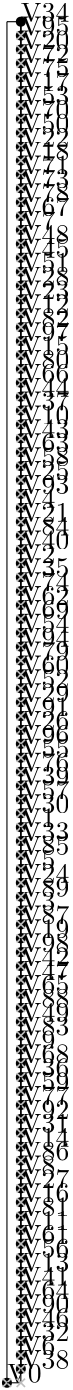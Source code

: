 <?xml version="1.0"?>
    <!DOCTYPE ipe SYSTEM "ipe.dtd">
    <ipe version="70005" creator="Ipe 7.1.4">
    <info created="D:20131106154934" modified="D:20131106160041"/>
    <preamble>\usepackage[english]{babel}</preamble>
    <ipestyle name="basic">
    <symbol name="arrow/arc(spx)">
    <path stroke="sym-stroke" fill="sym-stroke" pen="sym-pen">
    0 0 m
    -1 0.333 l
    -1 -0.333 l
    h
    </path>
    </symbol>
    <symbol name="arrow/farc(spx)">
    <path stroke="sym-stroke" fill="white" pen="sym-pen">
    0 0 m
    -1 0.333 l
    -1 -0.333 l
    h
    </path>
    </symbol>
    <symbol name="mark/circle(sx)" transformations="translations">
    <path fill="sym-stroke">
    0.6 0 0 0.6 0 0 e
    0.4 0 0 0.4 0 0 e
    </path>
    </symbol>
    <symbol name="mark/disk(sx)" transformations="translations">
    <path fill="sym-stroke">
    0.6 0 0 0.6 0 0 e
    </path>
    </symbol>
    <symbol name="mark/fdisk(sfx)" transformations="translations">
    <group>
    <path fill="sym-fill">
    0.5 0 0 0.5 0 0 e
    </path>
    <path fill="sym-stroke" fillrule="eofill">
    0.6 0 0 0.6 0 0 e
    0.4 0 0 0.4 0 0 e
    </path>
    </group>
    </symbol>
    <symbol name="mark/box(sx)" transformations="translations">
    <path fill="sym-stroke" fillrule="eofill">
    -0.6 -0.6 m
    0.6 -0.6 l
    0.6 0.6 l
    -0.6 0.6 l
    h
    -0.4 -0.4 m
    0.4 -0.4 l
    0.4 0.4 l
    -0.4 0.4 l
    h
    </path>
    </symbol>
    <symbol name="mark/square(sx)" transformations="translations">
    <path fill="sym-stroke">
    -0.6 -0.6 m
    0.6 -0.6 l
    0.6 0.6 l
    -0.6 0.6 l
    h
    </path>
    </symbol>
    <symbol name="mark/fsquare(sfx)" transformations="translations">
    <group>
    <path fill="sym-fill">
    -0.5 -0.5 m
    0.5 -0.5 l
    0.5 0.5 l
    -0.5 0.5 l
    h
    </path>
    <path fill="sym-stroke" fillrule="eofill">
    -0.6 -0.6 m
    0.6 -0.6 l
    0.6 0.6 l
    -0.6 0.6 l
    h
    -0.4 -0.4 m
    0.4 -0.4 l
    0.4 0.4 l
    -0.4 0.4 l
    h
    </path>
    </group>
    </symbol>
    <symbol name="mark/cross(sx)" transformations="translations">
    <group>
    <path fill="sym-stroke">
    -0.43 -0.57 m
    0.57 0.43 l
    0.43 0.57 l
    -0.57 -0.43 l
    h
    </path>
    <path fill="sym-stroke">
    -0.43 0.57 m
    0.57 -0.43 l
    0.43 -0.57 l
    -0.57 0.43 l
    h
    </path>
    </group>
    </symbol>
    <symbol name="arrow/fnormal(spx)">
    <path stroke="sym-stroke" fill="white" pen="sym-pen">
    0 0 m
    -1 0.333 l
    -1 -0.333 l
    h
    </path>
    </symbol>
    <symbol name="arrow/pointed(spx)">
    <path stroke="sym-stroke" fill="sym-stroke" pen="sym-pen">
    0 0 m
    -1 0.333 l
    -0.8 0 l
    -1 -0.333 l
    h
    </path>
    </symbol>
    <symbol name="arrow/fpointed(spx)">
    <path stroke="sym-stroke" fill="white" pen="sym-pen">
    0 0 m
    -1 0.333 l
    -0.8 0 l
    -1 -0.333 l
    h
    </path>
    </symbol>
    <symbol name="arrow/linear(spx)">
    <path stroke="sym-stroke" pen="sym-pen">
    -1 0.333 m
    0 0 l
    -1 -0.333 l
    </path>
    </symbol>
    <symbol name="arrow/fdouble(spx)">
    <path stroke="sym-stroke" fill="white" pen="sym-pen">
    0 0 m
    -1 0.333 l
    -1 -0.333 l
    h
    -1 0 m
    -2 0.333 l
    -2 -0.333 l
    h
    </path>
    </symbol>
    <symbol name="arrow/double(spx)">
    <path stroke="sym-stroke" fill="sym-stroke" pen="sym-pen">
    0 0 m
    -1 0.333 l
    -1 -0.333 l
    h
    -1 0 m
    -2 0.333 l
    -2 -0.333 l
    h
    </path>
    </symbol>
    <pen name="heavier" value="0.8"/>
    <pen name="fat" value="1.2"/>
    <pen name="ultrafat" value="2"/>
    <symbolsize name="large" value="5"/>
    <symbolsize name="small" value="2"/>
    <symbolsize name="tiny" value="1.1"/>
    <arrowsize name="large" value="10"/>
    <arrowsize name="small" value="5"/>
    <arrowsize name="tiny" value="3"/>
    <color name="red" value="1 0 0"/>
    <color name="green" value="0 1 0"/>
    <color name="blue" value="0 0 1"/>
    <color name="yellow" value="1 1 0"/>
    <color name="orange" value="1 0.647 0"/>
    <color name="gold" value="1 0.843 0"/>
    <color name="purple" value="0.627 0.125 0.941"/>
    <color name="gray" value="0.745"/>
    <color name="brown" value="0.647 0.165 0.165"/>
    <color name="navy" value="0 0 0.502"/>
    <color name="pink" value="1 0.753 0.796"/>
    <color name="seagreen" value="0.18 0.545 0.341"/>
    <color name="turquoise" value="0.251 0.878 0.816"/>
    <color name="violet" value="0.933 0.51 0.933"/>
    <color name="darkblue" value="0 0 0.545"/>
    <color name="darkcyan" value="0 0.545 0.545"/>
    <color name="darkgray" value="0.663"/>
    <color name="darkgreen" value="0 0.392 0"/>
    <color name="darkmagenta" value="0.545 0 0.545"/>
    <color name="darkorange" value="1 0.549 0"/>
    <color name="darkred" value="0.545 0 0"/>
    <color name="lightblue" value="0.678 0.847 0.902"/>
    <color name="lightcyan" value="0.878 1 1"/>
    <color name="lightgray" value="0.827"/>
    <color name="lightgreen" value="0.565 0.933 0.565"/>
    <color name="lightyellow" value="1 1 0.878"/>
    <dashstyle name="dashed" value="[4] 0"/>
    <dashstyle name="dotted" value="[1 3] 0"/>
    <dashstyle name="dash dotted" value="[4 2 1 2] 0"/>
    <dashstyle name="dash dot dotted" value="[4 2 1 2 1 2] 0"/>
    <textsize name="large" value="\large"/>
    <textsize name="Large" value="\Large"/>
    <textsize name="LARGE" value="\LARGE"/>
    <textsize name="huge" value="\huge"/>
    <textsize name="Huge" value="\Huge"/>
    <textsize name="small" value="\small"/>
    <textsize name="footnote" value="\footnotesize"/>
    <textsize name="tiny" value="\tiny"/>
    <textstyle name="center" begin="\begin{center}" end="\end{center}"/>
    <textstyle name="itemize" begin="\begin{itemize}" end="\end{itemize}"/>
    <textstyle name="item" begin="\begin{itemize}\item{}" end="\end{itemize}"/>
    <gridsize name="4 pts" value="4"/>
    <gridsize name="8 pts (~3 mm)" value="8"/>
    <gridsize name="16 pts (~6 mm)" value="16"/>
    <gridsize name="32 pts (~12 mm)" value="32"/>
    <gridsize name="10 pts (~3.5 mm)" value="10"/>
    <gridsize name="20 pts (~7 mm)" value="20"/>
    <gridsize name="14 pts (~5 mm)" value="14"/>
    <gridsize name="28 pts (~10 mm)" value="28"/>
    <gridsize name="56 pts (~20 mm)" value="56"/>
    <anglesize name="90 deg" value="90"/>
    <anglesize name="60 deg" value="60"/>
    <anglesize name="45 deg" value="45"/>
    <anglesize name="30 deg" value="30"/>
    <anglesize name="22.5 deg" value="22.5"/>
    <tiling name="falling" angle="-60" step="4" width="1"/>
    <tiling name="rising" angle="30" step="4" width="1"/>
    <layout paper="1000 1000" origin="0 0" frame="1000 1000" skip="32" crop="yes"/>
    </ipestyle>
    <page>
    <layer name="alpha"/>
    <view layers="alpha" active="alpha"/>
<use name="mark/disk(sx)" pos="400 480" size="normal" stroke="black"/>
<text transformations="translations" pos="400 480" stroke="black" type="label" width="190" height="10" depth="0" valign="baseline" size="normal">V0</text><use name="mark/disk(sx)" pos="405 680" size="normal" stroke="black"/>
<text transformations="translations" pos="405 680" stroke="black" type="label" width="190" height="10" depth="0" valign="baseline" size="normal">V1</text><use name="mark/disk(sx)" pos="405 775" size="normal" stroke="black"/>
<text transformations="translations" pos="405 775" stroke="black" type="label" width="190" height="10" depth="0" valign="baseline" size="normal">V2</text><use name="mark/disk(sx)" pos="405 650" size="normal" stroke="black"/>
<text transformations="translations" pos="405 650" stroke="black" type="label" width="190" height="10" depth="0" valign="baseline" size="normal">V3</text><use name="mark/disk(sx)" pos="405 795" size="normal" stroke="black"/>
<text transformations="translations" pos="405 795" stroke="black" type="label" width="190" height="10" depth="0" valign="baseline" size="normal">V4</text><use name="mark/disk(sx)" pos="405 665" size="normal" stroke="black"/>
<text transformations="translations" pos="405 665" stroke="black" type="label" width="190" height="10" depth="0" valign="baseline" size="normal">V5</text><use name="mark/disk(sx)" pos="405 490" size="normal" stroke="black"/>
<text transformations="translations" pos="405 490" stroke="black" type="label" width="190" height="10" depth="0" valign="baseline" size="normal">V6</text><use name="mark/disk(sx)" pos="405 895" size="normal" stroke="black"/>
<text transformations="translations" pos="405 895" stroke="black" type="label" width="190" height="10" depth="0" valign="baseline" size="normal">V7</text><use name="mark/disk(sx)" pos="405 555" size="normal" stroke="black"/>
<text transformations="translations" pos="405 555" stroke="black" type="label" width="190" height="10" depth="0" valign="baseline" size="normal">V8</text><use name="mark/disk(sx)" pos="405 600" size="normal" stroke="black"/>
<text transformations="translations" pos="405 600" stroke="black" type="label" width="190" height="10" depth="0" valign="baseline" size="normal">V9</text><use name="mark/disk(sx)" pos="405 825" size="normal" stroke="black"/>
<text transformations="translations" pos="405 825" stroke="black" type="label" width="190" height="10" depth="0" valign="baseline" size="normal">V10</text><use name="mark/disk(sx)" pos="405 535" size="normal" stroke="black"/>
<text transformations="translations" pos="405 535" stroke="black" type="label" width="190" height="10" depth="0" valign="baseline" size="normal">V11</text><use name="mark/disk(sx)" pos="405 865" size="normal" stroke="black"/>
<text transformations="translations" pos="405 865" stroke="black" type="label" width="190" height="10" depth="0" valign="baseline" size="normal">V12</text><use name="mark/disk(sx)" pos="405 520" size="normal" stroke="black"/>
<text transformations="translations" pos="405 520" stroke="black" type="label" width="190" height="10" depth="0" valign="baseline" size="normal">V13</text><use name="mark/disk(sx)" pos="405 565" size="normal" stroke="black"/>
<text transformations="translations" pos="405 565" stroke="black" type="label" width="190" height="10" depth="0" valign="baseline" size="normal">V14</text><use name="mark/disk(sx)" pos="405 850" size="normal" stroke="black"/>
<text transformations="translations" pos="405 850" stroke="black" type="label" width="190" height="10" depth="0" valign="baseline" size="normal">V15</text><use name="mark/disk(sx)" pos="405 945" size="normal" stroke="black"/>
<text transformations="translations" pos="405 945" stroke="black" type="label" width="190" height="10" depth="0" valign="baseline" size="normal">V17</text><use name="mark/disk(sx)" pos="405 545" size="normal" stroke="black"/>
<text transformations="translations" pos="405 545" stroke="black" type="label" width="190" height="10" depth="0" valign="baseline" size="normal">V16</text><use name="mark/disk(sx)" pos="405 640" size="normal" stroke="black"/>
<text transformations="translations" pos="405 640" stroke="black" type="label" width="190" height="10" depth="0" valign="baseline" size="normal">V19</text><use name="mark/disk(sx)" pos="405 920" size="normal" stroke="black"/>
<text transformations="translations" pos="405 920" stroke="black" type="label" width="190" height="10" depth="0" valign="baseline" size="normal">V18</text><use name="mark/disk(sx)" pos="405 790" size="normal" stroke="black"/>
<text transformations="translations" pos="405 790" stroke="black" type="label" width="190" height="10" depth="0" valign="baseline" size="normal">V21</text><use name="mark/disk(sx)" pos="405 960" size="normal" stroke="black"/>
<text transformations="translations" pos="405 960" stroke="black" type="label" width="190" height="10" depth="0" valign="baseline" size="normal">V20</text><use name="mark/disk(sx)" pos="405 870" size="normal" stroke="black"/>
<text transformations="translations" pos="405 870" stroke="black" type="label" width="190" height="10" depth="0" valign="baseline" size="normal">V23</text><use name="mark/disk(sx)" pos="405 925" size="normal" stroke="black"/>
<text transformations="translations" pos="405 925" stroke="black" type="label" width="190" height="10" depth="0" valign="baseline" size="normal">V22</text><use name="mark/disk(sx)" pos="405 805" size="normal" stroke="black"/>
<text transformations="translations" pos="405 805" stroke="black" type="label" width="190" height="10" depth="0" valign="baseline" size="normal">V25</text><use name="mark/disk(sx)" pos="405 660" size="normal" stroke="black"/>
<text transformations="translations" pos="405 660" stroke="black" type="label" width="190" height="10" depth="0" valign="baseline" size="normal">V24</text><use name="mark/disk(sx)" pos="405 550" size="normal" stroke="black"/>
<text transformations="translations" pos="405 550" stroke="black" type="label" width="190" height="10" depth="0" valign="baseline" size="normal">V27</text><use name="mark/disk(sx)" pos="405 715" size="normal" stroke="black"/>
<text transformations="translations" pos="405 715" stroke="black" type="label" width="190" height="10" depth="0" valign="baseline" size="normal">V26</text><use name="mark/disk(sx)" pos="405 725" size="normal" stroke="black"/>
<text transformations="translations" pos="405 725" stroke="black" type="label" width="190" height="10" depth="0" valign="baseline" size="normal">V29</text><use name="mark/disk(sx)" pos="405 875" size="normal" stroke="black"/>
<text transformations="translations" pos="405 875" stroke="black" type="label" width="190" height="10" depth="0" valign="baseline" size="normal">V28</text><use name="mark/disk(sx)" pos="405 570" size="normal" stroke="black"/>
<text transformations="translations" pos="405 570" stroke="black" type="label" width="190" height="10" depth="0" valign="baseline" size="normal">V31</text><use name="mark/disk(sx)" pos="405 685" size="normal" stroke="black"/>
<text transformations="translations" pos="405 685" stroke="black" type="label" width="190" height="10" depth="0" valign="baseline" size="normal">V30</text><use name="mark/disk(sx)" pos="405 970" size="normal" stroke="black"/>
<text transformations="translations" pos="405 970" stroke="black" type="label" width="190" height="10" depth="0" valign="baseline" size="normal">V34</text><use name="mark/disk(sx)" pos="405 770" size="normal" stroke="black"/>
<text transformations="translations" pos="405 770" stroke="black" type="label" width="190" height="10" depth="0" valign="baseline" size="normal">V35</text><use name="mark/disk(sx)" pos="405 495" size="normal" stroke="black"/>
<text transformations="translations" pos="405 495" stroke="black" type="label" width="190" height="10" depth="0" valign="baseline" size="normal">V32</text><use name="mark/disk(sx)" pos="405 675" size="normal" stroke="black"/>
<text transformations="translations" pos="405 675" stroke="black" type="label" width="190" height="10" depth="0" valign="baseline" size="normal">V33</text><use name="mark/disk(sx)" pos="405 485" size="normal" stroke="black"/>
<text transformations="translations" pos="405 485" stroke="black" type="label" width="190" height="10" depth="0" valign="baseline" size="normal">V38</text><use name="mark/disk(sx)" pos="405 695" size="normal" stroke="black"/>
<text transformations="translations" pos="405 695" stroke="black" type="label" width="190" height="10" depth="0" valign="baseline" size="normal">V39</text><use name="mark/disk(sx)" pos="405 590" size="normal" stroke="black"/>
<text transformations="translations" pos="405 590" stroke="black" type="label" width="190" height="10" depth="0" valign="baseline" size="normal">V36</text><use name="mark/disk(sx)" pos="405 830" size="normal" stroke="black"/>
<text transformations="translations" pos="405 830" stroke="black" type="label" width="190" height="10" depth="0" valign="baseline" size="normal">V37</text><use name="mark/disk(sx)" pos="405 630" size="normal" stroke="black"/>
<text transformations="translations" pos="405 630" stroke="black" type="label" width="190" height="10" depth="0" valign="baseline" size="normal">V42</text><use name="mark/disk(sx)" pos="405 820" size="normal" stroke="black"/>
<text transformations="translations" pos="405 820" stroke="black" type="label" width="190" height="10" depth="0" valign="baseline" size="normal">V43</text><use name="mark/disk(sx)" pos="405 780" size="normal" stroke="black"/>
<text transformations="translations" pos="405 780" stroke="black" type="label" width="190" height="10" depth="0" valign="baseline" size="normal">V40</text><use name="mark/disk(sx)" pos="405 515" size="normal" stroke="black"/>
<text transformations="translations" pos="405 515" stroke="black" type="label" width="190" height="10" depth="0" valign="baseline" size="normal">V41</text><use name="mark/disk(sx)" pos="405 500" size="normal" stroke="black"/>
<text transformations="translations" pos="405 500" stroke="black" type="label" width="190" height="10" depth="0" valign="baseline" size="normal">V46</text><use name="mark/disk(sx)" pos="405 625" size="normal" stroke="black"/>
<text transformations="translations" pos="405 625" stroke="black" type="label" width="190" height="10" depth="0" valign="baseline" size="normal">V47</text><use name="mark/disk(sx)" pos="405 835" size="normal" stroke="black"/>
<text transformations="translations" pos="405 835" stroke="black" type="label" width="190" height="10" depth="0" valign="baseline" size="normal">V44</text><use name="mark/disk(sx)" pos="405 885" size="normal" stroke="black"/>
<text transformations="translations" pos="405 885" stroke="black" type="label" width="190" height="10" depth="0" valign="baseline" size="normal">V45</text><use name="mark/disk(sx)" pos="405 880" size="normal" stroke="black"/>
<text transformations="translations" pos="405 880" stroke="black" type="label" width="190" height="10" depth="0" valign="baseline" size="normal">V51</text><use name="mark/disk(sx)" pos="405 930" size="normal" stroke="black"/>
<text transformations="translations" pos="405 930" stroke="black" type="label" width="190" height="10" depth="0" valign="baseline" size="normal">V50</text><use name="mark/disk(sx)" pos="405 610" size="normal" stroke="black"/>
<text transformations="translations" pos="405 610" stroke="black" type="label" width="190" height="10" depth="0" valign="baseline" size="normal">V49</text><use name="mark/disk(sx)" pos="405 890" size="normal" stroke="black"/>
<text transformations="translations" pos="405 890" stroke="black" type="label" width="190" height="10" depth="0" valign="baseline" size="normal">V48</text><use name="mark/disk(sx)" pos="405 705" size="normal" stroke="black"/>
<text transformations="translations" pos="405 705" stroke="black" type="label" width="190" height="10" depth="0" valign="baseline" size="normal">V55</text><use name="mark/disk(sx)" pos="405 750" size="normal" stroke="black"/>
<text transformations="translations" pos="405 750" stroke="black" type="label" width="190" height="10" depth="0" valign="baseline" size="normal">V54</text><use name="mark/disk(sx)" pos="405 940" size="normal" stroke="black"/>
<text transformations="translations" pos="405 940" stroke="black" type="label" width="190" height="10" depth="0" valign="baseline" size="normal">V53</text><use name="mark/disk(sx)" pos="405 730" size="normal" stroke="black"/>
<text transformations="translations" pos="405 730" stroke="black" type="label" width="190" height="10" depth="0" valign="baseline" size="normal">V52</text><use name="mark/disk(sx)" pos="405 585" size="normal" stroke="black"/>
<text transformations="translations" pos="405 585" stroke="black" type="label" width="190" height="10" depth="0" valign="baseline" size="normal">V59</text><use name="mark/disk(sx)" pos="405 810" size="normal" stroke="black"/>
<text transformations="translations" pos="405 810" stroke="black" type="label" width="190" height="10" depth="0" valign="baseline" size="normal">V58</text><use name="mark/disk(sx)" pos="405 690" size="normal" stroke="black"/>
<text transformations="translations" pos="405 690" stroke="black" type="label" width="190" height="10" depth="0" valign="baseline" size="normal">V57</text><use name="mark/disk(sx)" pos="405 525" size="normal" stroke="black"/>
<text transformations="translations" pos="405 525" stroke="black" type="label" width="190" height="10" depth="0" valign="baseline" size="normal">V56</text><use name="mark/disk(sx)" pos="405 815" size="normal" stroke="black"/>
<text transformations="translations" pos="405 815" stroke="black" type="label" width="190" height="10" depth="0" valign="baseline" size="normal">V63</text><use name="mark/disk(sx)" pos="405 760" size="normal" stroke="black"/>
<text transformations="translations" pos="405 760" stroke="black" type="label" width="190" height="10" depth="0" valign="baseline" size="normal">V62</text><use name="mark/disk(sx)" pos="405 530" size="normal" stroke="black"/>
<text transformations="translations" pos="405 530" stroke="black" type="label" width="190" height="10" depth="0" valign="baseline" size="normal">V61</text><use name="mark/disk(sx)" pos="405 735" size="normal" stroke="black"/>
<text transformations="translations" pos="405 735" stroke="black" type="label" width="190" height="10" depth="0" valign="baseline" size="normal">V60</text><use name="mark/disk(sx)" pos="405 595" size="normal" stroke="black"/>
<text transformations="translations" pos="405 595" stroke="black" type="label" width="190" height="10" depth="0" valign="baseline" size="normal">V68</text><use name="mark/disk(sx)" pos="405 755" size="normal" stroke="black"/>
<text transformations="translations" pos="405 755" stroke="black" type="label" width="190" height="10" depth="0" valign="baseline" size="normal">V69</text><use name="mark/disk(sx)" pos="405 935" size="normal" stroke="black"/>
<text transformations="translations" pos="405 935" stroke="black" type="label" width="190" height="10" depth="0" valign="baseline" size="normal">V70</text><use name="mark/disk(sx)" pos="405 915" size="normal" stroke="black"/>
<text transformations="translations" pos="405 915" stroke="black" type="label" width="190" height="10" depth="0" valign="baseline" size="normal">V71</text><use name="mark/disk(sx)" pos="405 510" size="normal" stroke="black"/>
<text transformations="translations" pos="405 510" stroke="black" type="label" width="190" height="10" depth="0" valign="baseline" size="normal">V64</text><use name="mark/disk(sx)" pos="405 620" size="normal" stroke="black"/>
<text transformations="translations" pos="405 620" stroke="black" type="label" width="190" height="10" depth="0" valign="baseline" size="normal">V65</text><use name="mark/disk(sx)" pos="405 840" size="normal" stroke="black"/>
<text transformations="translations" pos="405 840" stroke="black" type="label" width="190" height="10" depth="0" valign="baseline" size="normal">V66</text><use name="mark/disk(sx)" pos="405 900" size="normal" stroke="black"/>
<text transformations="translations" pos="405 900" stroke="black" type="label" width="190" height="10" depth="0" valign="baseline" size="normal">V67</text><use name="mark/disk(sx)" pos="405 700" size="normal" stroke="black"/>
<text transformations="translations" pos="405 700" stroke="black" type="label" width="190" height="10" depth="0" valign="baseline" size="normal">V76</text><use name="mark/disk(sx)" pos="405 580" size="normal" stroke="black"/>
<text transformations="translations" pos="405 580" stroke="black" type="label" width="190" height="10" depth="0" valign="baseline" size="normal">V77</text><use name="mark/disk(sx)" pos="405 905" size="normal" stroke="black"/>
<text transformations="translations" pos="405 905" stroke="black" type="label" width="190" height="10" depth="0" valign="baseline" size="normal">V78</text><use name="mark/disk(sx)" pos="405 740" size="normal" stroke="black"/>
<text transformations="translations" pos="405 740" stroke="black" type="label" width="190" height="10" depth="0" valign="baseline" size="normal">V79</text><use name="mark/disk(sx)" pos="405 955" size="normal" stroke="black"/>
<text transformations="translations" pos="405 955" stroke="black" type="label" width="190" height="10" depth="0" valign="baseline" size="normal">V72</text><use name="mark/disk(sx)" pos="405 910" size="normal" stroke="black"/>
<text transformations="translations" pos="405 910" stroke="black" type="label" width="190" height="10" depth="0" valign="baseline" size="normal">V73</text><use name="mark/disk(sx)" pos="405 765" size="normal" stroke="black"/>
<text transformations="translations" pos="405 765" stroke="black" type="label" width="190" height="10" depth="0" valign="baseline" size="normal">V74</text><use name="mark/disk(sx)" pos="405 950" size="normal" stroke="black"/>
<text transformations="translations" pos="405 950" stroke="black" type="label" width="190" height="10" depth="0" valign="baseline" size="normal">V75</text><use name="mark/disk(sx)" pos="405 670" size="normal" stroke="black"/>
<text transformations="translations" pos="405 670" stroke="black" type="label" width="190" height="10" depth="0" valign="baseline" size="normal">V85</text><use name="mark/disk(sx)" pos="405 785" size="normal" stroke="black"/>
<text transformations="translations" pos="405 785" stroke="black" type="label" width="190" height="10" depth="0" valign="baseline" size="normal">V84</text><use name="mark/disk(sx)" pos="405 645" size="normal" stroke="black"/>
<text transformations="translations" pos="405 645" stroke="black" type="label" width="190" height="10" depth="0" valign="baseline" size="normal">V87</text><use name="mark/disk(sx)" pos="405 560" size="normal" stroke="black"/>
<text transformations="translations" pos="405 560" stroke="black" type="label" width="190" height="10" depth="0" valign="baseline" size="normal">V86</text><use name="mark/disk(sx)" pos="405 540" size="normal" stroke="black"/>
<text transformations="translations" pos="405 540" stroke="black" type="label" width="190" height="10" depth="0" valign="baseline" size="normal">V81</text><use name="mark/disk(sx)" pos="405 845" size="normal" stroke="black"/>
<text transformations="translations" pos="405 845" stroke="black" type="label" width="190" height="10" depth="0" valign="baseline" size="normal">V80</text><use name="mark/disk(sx)" pos="405 605" size="normal" stroke="black"/>
<text transformations="translations" pos="405 605" stroke="black" type="label" width="190" height="10" depth="0" valign="baseline" size="normal">V83</text><use name="mark/disk(sx)" pos="405 860" size="normal" stroke="black"/>
<text transformations="translations" pos="405 860" stroke="black" type="label" width="190" height="10" depth="0" valign="baseline" size="normal">V82</text><use name="mark/disk(sx)" pos="405 800" size="normal" stroke="black"/>
<text transformations="translations" pos="405 800" stroke="black" type="label" width="190" height="10" depth="0" valign="baseline" size="normal">V93</text><use name="mark/disk(sx)" pos="405 575" size="normal" stroke="black"/>
<text transformations="translations" pos="405 575" stroke="black" type="label" width="190" height="10" depth="0" valign="baseline" size="normal">V92</text><use name="mark/disk(sx)" pos="405 965" size="normal" stroke="black"/>
<text transformations="translations" pos="405 965" stroke="black" type="label" width="190" height="10" depth="0" valign="baseline" size="normal">V95</text><use name="mark/disk(sx)" pos="405 745" size="normal" stroke="black"/>
<text transformations="translations" pos="405 745" stroke="black" type="label" width="190" height="10" depth="0" valign="baseline" size="normal">V94</text><use name="mark/disk(sx)" pos="405 655" size="normal" stroke="black"/>
<text transformations="translations" pos="405 655" stroke="black" type="label" width="190" height="10" depth="0" valign="baseline" size="normal">V89</text><use name="mark/disk(sx)" pos="405 615" size="normal" stroke="black"/>
<text transformations="translations" pos="405 615" stroke="black" type="label" width="190" height="10" depth="0" valign="baseline" size="normal">V88</text><use name="mark/disk(sx)" pos="405 720" size="normal" stroke="black"/>
<text transformations="translations" pos="405 720" stroke="black" type="label" width="190" height="10" depth="0" valign="baseline" size="normal">V91</text><use name="mark/disk(sx)" pos="405 505" size="normal" stroke="black"/>
<text transformations="translations" pos="405 505" stroke="black" type="label" width="190" height="10" depth="0" valign="baseline" size="normal">V90</text><use name="mark/disk(sx)" pos="405 635" size="normal" stroke="black"/>
<text transformations="translations" pos="405 635" stroke="black" type="label" width="190" height="10" depth="0" valign="baseline" size="normal">V98</text><use name="mark/disk(sx)" pos="405 710" size="normal" stroke="black"/>
<text transformations="translations" pos="405 710" stroke="black" type="label" width="190" height="10" depth="0" valign="baseline" size="normal">V96</text><use name="mark/disk(sx)" pos="405 855" size="normal" stroke="black"/>
<text transformations="translations" pos="405 855" stroke="black" type="label" width="190" height="10" depth="0" valign="baseline" size="normal">V97</text><path stroke="black" pen="normal" dash="normal">
 405 830 m
 405 825 l
 </path>
<path stroke="black" pen="normal" dash="normal">
 405 825 m
 405 825 l
 </path>
<path stroke="black" pen="normal" dash="normal">
 405 825 m
 405 830 l
 </path>
<path stroke="black" pen="normal" dash="normal">
 405 830 m
 405 830 l
 </path>
<path stroke="black" pen="normal" dash="normal">
 405 825 m
 405 830 l
 </path>
<use name="mark/cross(sx)" pos="405 825" size="normal" stroke="gray"/>
<path stroke="black" pen="normal" dash="normal">
 405 645 m
 405 640 l
 </path>
<path stroke="black" pen="normal" dash="normal">
 405 640 m
 405 640 l
 </path>
<path stroke="black" pen="normal" dash="normal">
 405 640 m
 405 645 l
 </path>
<path stroke="black" pen="normal" dash="normal">
 405 645 m
 405 645 l
 </path>
<path stroke="black" pen="normal" dash="normal">
 405 640 m
 405 645 l
 </path>
<use name="mark/cross(sx)" pos="405 640" size="normal" stroke="gray"/>
<path stroke="black" pen="normal" dash="normal">
 405 785 m
 405 780 l
 </path>
<path stroke="black" pen="normal" dash="normal">
 405 780 m
 405 780 l
 </path>
<path stroke="black" pen="normal" dash="normal">
 405 780 m
 405 785 l
 </path>
<path stroke="black" pen="normal" dash="normal">
 405 785 m
 405 785 l
 </path>
<path stroke="black" pen="normal" dash="normal">
 405 780 m
 405 785 l
 </path>
<use name="mark/cross(sx)" pos="405 780" size="normal" stroke="gray"/>
<path stroke="black" pen="normal" dash="normal">
 405 955 m
 405 950 l
 </path>
<path stroke="black" pen="normal" dash="normal">
 405 950 m
 405 950 l
 </path>
<path stroke="black" pen="normal" dash="normal">
 405 950 m
 405 955 l
 </path>
<path stroke="black" pen="normal" dash="normal">
 405 955 m
 405 955 l
 </path>
<path stroke="black" pen="normal" dash="normal">
 405 950 m
 405 955 l
 </path>
<use name="mark/cross(sx)" pos="405 950" size="normal" stroke="gray"/>
<path stroke="black" pen="normal" dash="normal">
 405 720 m
 405 715 l
 </path>
<path stroke="black" pen="normal" dash="normal">
 405 715 m
 405 715 l
 </path>
<path stroke="black" pen="normal" dash="normal">
 405 715 m
 405 720 l
 </path>
<path stroke="black" pen="normal" dash="normal">
 405 720 m
 405 720 l
 </path>
<path stroke="black" pen="normal" dash="normal">
 405 715 m
 405 720 l
 </path>
<use name="mark/cross(sx)" pos="405 715" size="normal" stroke="gray"/>
<path stroke="black" pen="normal" dash="normal">
 405 700 m
 405 695 l
 </path>
<path stroke="black" pen="normal" dash="normal">
 405 695 m
 405 695 l
 </path>
<path stroke="black" pen="normal" dash="normal">
 405 695 m
 405 700 l
 </path>
<path stroke="black" pen="normal" dash="normal">
 405 700 m
 405 700 l
 </path>
<path stroke="black" pen="normal" dash="normal">
 405 695 m
 405 700 l
 </path>
<use name="mark/cross(sx)" pos="405 695" size="normal" stroke="gray"/>
<path stroke="black" pen="normal" dash="normal">
 405 800 m
 405 795 l
 </path>
<path stroke="black" pen="normal" dash="normal">
 405 795 m
 405 795 l
 </path>
<path stroke="black" pen="normal" dash="normal">
 405 795 m
 405 800 l
 </path>
<path stroke="black" pen="normal" dash="normal">
 405 800 m
 405 800 l
 </path>
<path stroke="black" pen="normal" dash="normal">
 405 795 m
 405 800 l
 </path>
<use name="mark/cross(sx)" pos="405 795" size="normal" stroke="gray"/>
<path stroke="black" pen="normal" dash="normal">
 405 880 m
 405 875 l
 </path>
<path stroke="black" pen="normal" dash="normal">
 405 875 m
 405 875 l
 </path>
<path stroke="black" pen="normal" dash="normal">
 405 875 m
 405 880 l
 </path>
<path stroke="black" pen="normal" dash="normal">
 405 880 m
 405 880 l
 </path>
<path stroke="black" pen="normal" dash="normal">
 405 875 m
 405 880 l
 </path>
<use name="mark/cross(sx)" pos="405 875" size="normal" stroke="gray"/>
<path stroke="black" pen="normal" dash="normal">
 405 805 m
 405 800 l
 </path>
<path stroke="black" pen="normal" dash="normal">
 405 800 m
 405 800 l
 </path>
<path stroke="black" pen="normal" dash="normal">
 405 800 m
 405 805 l
 </path>
<path stroke="black" pen="normal" dash="normal">
 405 805 m
 405 805 l
 </path>
<path stroke="black" pen="normal" dash="normal">
 405 800 m
 405 805 l
 </path>
<use name="mark/cross(sx)" pos="405 800" size="normal" stroke="gray"/>
<path stroke="black" pen="normal" dash="normal">
 405 585 m
 405 580 l
 </path>
<path stroke="black" pen="normal" dash="normal">
 405 580 m
 405 580 l
 </path>
<path stroke="black" pen="normal" dash="normal">
 405 580 m
 405 585 l
 </path>
<path stroke="black" pen="normal" dash="normal">
 405 585 m
 405 585 l
 </path>
<path stroke="black" pen="normal" dash="normal">
 405 580 m
 405 585 l
 </path>
<use name="mark/cross(sx)" pos="405 580" size="normal" stroke="gray"/>
<path stroke="black" pen="normal" dash="normal">
 405 640 m
 405 635 l
 </path>
<path stroke="black" pen="normal" dash="normal">
 405 635 m
 405 635 l
 </path>
<path stroke="black" pen="normal" dash="normal">
 405 635 m
 405 640 l
 </path>
<path stroke="black" pen="normal" dash="normal">
 405 640 m
 405 640 l
 </path>
<path stroke="black" pen="normal" dash="normal">
 405 635 m
 405 640 l
 </path>
<use name="mark/cross(sx)" pos="405 635" size="normal" stroke="gray"/>
<path stroke="black" pen="normal" dash="normal">
 405 605 m
 405 600 l
 </path>
<path stroke="black" pen="normal" dash="normal">
 405 600 m
 405 600 l
 </path>
<path stroke="black" pen="normal" dash="normal">
 405 600 m
 405 605 l
 </path>
<path stroke="black" pen="normal" dash="normal">
 405 605 m
 405 605 l
 </path>
<path stroke="black" pen="normal" dash="normal">
 405 600 m
 405 605 l
 </path>
<use name="mark/cross(sx)" pos="405 600" size="normal" stroke="gray"/>
<path stroke="black" pen="normal" dash="normal">
 405 845 m
 405 840 l
 </path>
<path stroke="black" pen="normal" dash="normal">
 405 840 m
 405 840 l
 </path>
<path stroke="black" pen="normal" dash="normal">
 405 840 m
 405 845 l
 </path>
<path stroke="black" pen="normal" dash="normal">
 405 845 m
 405 845 l
 </path>
<path stroke="black" pen="normal" dash="normal">
 405 840 m
 405 845 l
 </path>
<use name="mark/cross(sx)" pos="405 840" size="normal" stroke="gray"/>
<path stroke="black" pen="normal" dash="normal">
 405 500 m
 405 495 l
 </path>
<path stroke="black" pen="normal" dash="normal">
 405 495 m
 405 495 l
 </path>
<path stroke="black" pen="normal" dash="normal">
 405 495 m
 405 500 l
 </path>
<path stroke="black" pen="normal" dash="normal">
 405 500 m
 405 500 l
 </path>
<path stroke="black" pen="normal" dash="normal">
 405 495 m
 405 500 l
 </path>
<use name="mark/cross(sx)" pos="405 495" size="normal" stroke="gray"/>
<path stroke="black" pen="normal" dash="normal">
 405 715 m
 405 710 l
 </path>
<path stroke="black" pen="normal" dash="normal">
 405 710 m
 405 710 l
 </path>
<path stroke="black" pen="normal" dash="normal">
 405 710 m
 405 715 l
 </path>
<path stroke="black" pen="normal" dash="normal">
 405 715 m
 405 715 l
 </path>
<path stroke="black" pen="normal" dash="normal">
 405 710 m
 405 715 l
 </path>
<use name="mark/cross(sx)" pos="405 710" size="normal" stroke="gray"/>
<path stroke="black" pen="normal" dash="normal">
 405 770 m
 405 765 l
 </path>
<path stroke="black" pen="normal" dash="normal">
 405 765 m
 405 765 l
 </path>
<path stroke="black" pen="normal" dash="normal">
 405 765 m
 405 770 l
 </path>
<path stroke="black" pen="normal" dash="normal">
 405 770 m
 405 770 l
 </path>
<path stroke="black" pen="normal" dash="normal">
 405 765 m
 405 770 l
 </path>
<use name="mark/cross(sx)" pos="405 765" size="normal" stroke="gray"/>
<path stroke="black" pen="normal" dash="normal">
 405 655 m
 405 650 l
 </path>
<path stroke="black" pen="normal" dash="normal">
 405 650 m
 405 650 l
 </path>
<path stroke="black" pen="normal" dash="normal">
 405 650 m
 405 655 l
 </path>
<path stroke="black" pen="normal" dash="normal">
 405 655 m
 405 655 l
 </path>
<path stroke="black" pen="normal" dash="normal">
 405 650 m
 405 655 l
 </path>
<use name="mark/cross(sx)" pos="405 650" size="normal" stroke="gray"/>
<path stroke="black" pen="normal" dash="normal">
 405 755 m
 405 750 l
 </path>
<path stroke="black" pen="normal" dash="normal">
 405 750 m
 405 750 l
 </path>
<path stroke="black" pen="normal" dash="normal">
 405 750 m
 405 755 l
 </path>
<path stroke="black" pen="normal" dash="normal">
 405 755 m
 405 755 l
 </path>
<path stroke="black" pen="normal" dash="normal">
 405 750 m
 405 755 l
 </path>
<use name="mark/cross(sx)" pos="405 750" size="normal" stroke="gray"/>
<path stroke="black" pen="normal" dash="normal">
 405 670 m
 405 665 l
 </path>
<path stroke="black" pen="normal" dash="normal">
 405 665 m
 405 665 l
 </path>
<path stroke="black" pen="normal" dash="normal">
 405 665 m
 405 670 l
 </path>
<path stroke="black" pen="normal" dash="normal">
 405 670 m
 405 670 l
 </path>
<path stroke="black" pen="normal" dash="normal">
 405 665 m
 405 670 l
 </path>
<use name="mark/cross(sx)" pos="405 665" size="normal" stroke="gray"/>
<path stroke="black" pen="normal" dash="normal">
 405 840 m
 405 835 l
 </path>
<path stroke="black" pen="normal" dash="normal">
 405 835 m
 405 835 l
 </path>
<path stroke="black" pen="normal" dash="normal">
 405 835 m
 405 840 l
 </path>
<path stroke="black" pen="normal" dash="normal">
 405 840 m
 405 840 l
 </path>
<path stroke="black" pen="normal" dash="normal">
 405 835 m
 405 840 l
 </path>
<use name="mark/cross(sx)" pos="405 835" size="normal" stroke="gray"/>
<path stroke="black" pen="normal" dash="normal">
 405 705 m
 405 700 l
 </path>
<path stroke="black" pen="normal" dash="normal">
 405 700 m
 405 700 l
 </path>
<path stroke="black" pen="normal" dash="normal">
 405 700 m
 405 705 l
 </path>
<path stroke="black" pen="normal" dash="normal">
 405 705 m
 405 705 l
 </path>
<path stroke="black" pen="normal" dash="normal">
 405 700 m
 405 705 l
 </path>
<use name="mark/cross(sx)" pos="405 700" size="normal" stroke="gray"/>
<path stroke="black" pen="normal" dash="normal">
 405 940 m
 405 935 l
 </path>
<path stroke="black" pen="normal" dash="normal">
 405 935 m
 405 935 l
 </path>
<path stroke="black" pen="normal" dash="normal">
 405 935 m
 405 940 l
 </path>
<path stroke="black" pen="normal" dash="normal">
 405 940 m
 405 940 l
 </path>
<path stroke="black" pen="normal" dash="normal">
 405 935 m
 405 940 l
 </path>
<use name="mark/cross(sx)" pos="405 935" size="normal" stroke="gray"/>
<path stroke="black" pen="normal" dash="normal">
 405 510 m
 405 505 l
 </path>
<path stroke="black" pen="normal" dash="normal">
 405 505 m
 405 505 l
 </path>
<path stroke="black" pen="normal" dash="normal">
 405 505 m
 405 510 l
 </path>
<path stroke="black" pen="normal" dash="normal">
 405 510 m
 405 510 l
 </path>
<path stroke="black" pen="normal" dash="normal">
 405 505 m
 405 510 l
 </path>
<use name="mark/cross(sx)" pos="405 505" size="normal" stroke="gray"/>
<path stroke="black" pen="normal" dash="normal">
 405 820 m
 405 815 l
 </path>
<path stroke="black" pen="normal" dash="normal">
 405 815 m
 405 815 l
 </path>
<path stroke="black" pen="normal" dash="normal">
 405 815 m
 405 820 l
 </path>
<path stroke="black" pen="normal" dash="normal">
 405 820 m
 405 820 l
 </path>
<path stroke="black" pen="normal" dash="normal">
 405 815 m
 405 820 l
 </path>
<use name="mark/cross(sx)" pos="405 815" size="normal" stroke="gray"/>
<path stroke="black" pen="normal" dash="normal">
 405 945 m
 405 940 l
 </path>
<path stroke="black" pen="normal" dash="normal">
 405 940 m
 405 940 l
 </path>
<path stroke="black" pen="normal" dash="normal">
 405 940 m
 405 945 l
 </path>
<path stroke="black" pen="normal" dash="normal">
 405 945 m
 405 945 l
 </path>
<path stroke="black" pen="normal" dash="normal">
 405 940 m
 405 945 l
 </path>
<use name="mark/cross(sx)" pos="405 940" size="normal" stroke="gray"/>
<path stroke="black" pen="normal" dash="normal">
 405 695 m
 405 690 l
 </path>
<path stroke="black" pen="normal" dash="normal">
 405 690 m
 405 690 l
 </path>
<path stroke="black" pen="normal" dash="normal">
 405 690 m
 405 695 l
 </path>
<path stroke="black" pen="normal" dash="normal">
 405 695 m
 405 695 l
 </path>
<path stroke="black" pen="normal" dash="normal">
 405 690 m
 405 695 l
 </path>
<use name="mark/cross(sx)" pos="405 690" size="normal" stroke="gray"/>
<path stroke="black" pen="normal" dash="normal">
 405 490 m
 405 485 l
 </path>
<path stroke="black" pen="normal" dash="normal">
 405 485 m
 405 485 l
 </path>
<path stroke="black" pen="normal" dash="normal">
 405 485 m
 405 490 l
 </path>
<path stroke="black" pen="normal" dash="normal">
 405 490 m
 405 490 l
 </path>
<path stroke="black" pen="normal" dash="normal">
 405 485 m
 405 490 l
 </path>
<use name="mark/cross(sx)" pos="405 485" size="normal" stroke="gray"/>
<path stroke="black" pen="normal" dash="normal">
 405 780 m
 405 775 l
 </path>
<path stroke="black" pen="normal" dash="normal">
 405 775 m
 405 775 l
 </path>
<path stroke="black" pen="normal" dash="normal">
 405 775 m
 405 780 l
 </path>
<path stroke="black" pen="normal" dash="normal">
 405 780 m
 405 780 l
 </path>
<path stroke="black" pen="normal" dash="normal">
 405 775 m
 405 780 l
 </path>
<use name="mark/cross(sx)" pos="405 775" size="normal" stroke="gray"/>
<path stroke="black" pen="normal" dash="normal">
 400 480 m
 400 485 l
 </path>
<path stroke="black" pen="normal" dash="normal">
 400 485 m
 400 485 l
 </path>
<path stroke="black" pen="normal" dash="normal">
 405 970 m
 400 970 l
 </path>
<path stroke="black" pen="normal" dash="normal">
 400 970 m
 400 970 l
 </path>
<path stroke="black" pen="normal" dash="normal">
 400 485 m
 400 970 l
 </path>
<use name="mark/cross(sx)" pos="400 480" size="normal" stroke="gray"/>
<path stroke="black" pen="normal" dash="normal">
 405 790 m
 405 785 l
 </path>
<path stroke="black" pen="normal" dash="normal">
 405 785 m
 405 785 l
 </path>
<path stroke="black" pen="normal" dash="normal">
 405 785 m
 405 790 l
 </path>
<path stroke="black" pen="normal" dash="normal">
 405 790 m
 405 790 l
 </path>
<path stroke="black" pen="normal" dash="normal">
 405 785 m
 405 790 l
 </path>
<use name="mark/cross(sx)" pos="405 785" size="normal" stroke="gray"/>
<path stroke="black" pen="normal" dash="normal">
 405 730 m
 405 725 l
 </path>
<path stroke="black" pen="normal" dash="normal">
 405 725 m
 405 725 l
 </path>
<path stroke="black" pen="normal" dash="normal">
 405 725 m
 405 730 l
 </path>
<path stroke="black" pen="normal" dash="normal">
 405 730 m
 405 730 l
 </path>
<path stroke="black" pen="normal" dash="normal">
 405 725 m
 405 730 l
 </path>
<use name="mark/cross(sx)" pos="405 725" size="normal" stroke="gray"/>
<path stroke="black" pen="normal" dash="normal">
 405 875 m
 405 870 l
 </path>
<path stroke="black" pen="normal" dash="normal">
 405 870 m
 405 870 l
 </path>
<path stroke="black" pen="normal" dash="normal">
 405 870 m
 405 875 l
 </path>
<path stroke="black" pen="normal" dash="normal">
 405 875 m
 405 875 l
 </path>
<path stroke="black" pen="normal" dash="normal">
 405 870 m
 405 875 l
 </path>
<use name="mark/cross(sx)" pos="405 870" size="normal" stroke="gray"/>
<path stroke="black" pen="normal" dash="normal">
 405 815 m
 405 810 l
 </path>
<path stroke="black" pen="normal" dash="normal">
 405 810 m
 405 810 l
 </path>
<path stroke="black" pen="normal" dash="normal">
 405 810 m
 405 815 l
 </path>
<path stroke="black" pen="normal" dash="normal">
 405 815 m
 405 815 l
 </path>
<path stroke="black" pen="normal" dash="normal">
 405 810 m
 405 815 l
 </path>
<use name="mark/cross(sx)" pos="405 810" size="normal" stroke="gray"/>
<path stroke="black" pen="normal" dash="normal">
 405 685 m
 405 680 l
 </path>
<path stroke="black" pen="normal" dash="normal">
 405 680 m
 405 680 l
 </path>
<path stroke="black" pen="normal" dash="normal">
 405 680 m
 405 685 l
 </path>
<path stroke="black" pen="normal" dash="normal">
 405 685 m
 405 685 l
 </path>
<path stroke="black" pen="normal" dash="normal">
 405 680 m
 405 685 l
 </path>
<use name="mark/cross(sx)" pos="405 680" size="normal" stroke="gray"/>
<path stroke="black" pen="normal" dash="normal">
 405 515 m
 405 510 l
 </path>
<path stroke="black" pen="normal" dash="normal">
 405 510 m
 405 510 l
 </path>
<path stroke="black" pen="normal" dash="normal">
 405 510 m
 405 515 l
 </path>
<path stroke="black" pen="normal" dash="normal">
 405 515 m
 405 515 l
 </path>
<path stroke="black" pen="normal" dash="normal">
 405 510 m
 405 515 l
 </path>
<use name="mark/cross(sx)" pos="405 510" size="normal" stroke="gray"/>
<path stroke="black" pen="normal" dash="normal">
 405 920 m
 405 915 l
 </path>
<path stroke="black" pen="normal" dash="normal">
 405 915 m
 405 915 l
 </path>
<path stroke="black" pen="normal" dash="normal">
 405 915 m
 405 920 l
 </path>
<path stroke="black" pen="normal" dash="normal">
 405 920 m
 405 920 l
 </path>
<path stroke="black" pen="normal" dash="normal">
 405 915 m
 405 920 l
 </path>
<use name="mark/cross(sx)" pos="405 915" size="normal" stroke="gray"/>
<path stroke="black" pen="normal" dash="normal">
 405 660 m
 405 655 l
 </path>
<path stroke="black" pen="normal" dash="normal">
 405 655 m
 405 655 l
 </path>
<path stroke="black" pen="normal" dash="normal">
 405 655 m
 405 660 l
 </path>
<path stroke="black" pen="normal" dash="normal">
 405 660 m
 405 660 l
 </path>
<path stroke="black" pen="normal" dash="normal">
 405 655 m
 405 660 l
 </path>
<use name="mark/cross(sx)" pos="405 655" size="normal" stroke="gray"/>
<path stroke="black" pen="normal" dash="normal">
 405 765 m
 405 760 l
 </path>
<path stroke="black" pen="normal" dash="normal">
 405 760 m
 405 760 l
 </path>
<path stroke="black" pen="normal" dash="normal">
 405 760 m
 405 765 l
 </path>
<path stroke="black" pen="normal" dash="normal">
 405 765 m
 405 765 l
 </path>
<path stroke="black" pen="normal" dash="normal">
 405 760 m
 405 765 l
 </path>
<use name="mark/cross(sx)" pos="405 760" size="normal" stroke="gray"/>
<path stroke="black" pen="normal" dash="normal">
 405 710 m
 405 705 l
 </path>
<path stroke="black" pen="normal" dash="normal">
 405 705 m
 405 705 l
 </path>
<path stroke="black" pen="normal" dash="normal">
 405 705 m
 405 710 l
 </path>
<path stroke="black" pen="normal" dash="normal">
 405 710 m
 405 710 l
 </path>
<path stroke="black" pen="normal" dash="normal">
 405 705 m
 405 710 l
 </path>
<use name="mark/cross(sx)" pos="405 705" size="normal" stroke="gray"/>
<path stroke="black" pen="normal" dash="normal">
 405 775 m
 405 770 l
 </path>
<path stroke="black" pen="normal" dash="normal">
 405 770 m
 405 770 l
 </path>
<path stroke="black" pen="normal" dash="normal">
 405 770 m
 405 775 l
 </path>
<path stroke="black" pen="normal" dash="normal">
 405 775 m
 405 775 l
 </path>
<path stroke="black" pen="normal" dash="normal">
 405 770 m
 405 775 l
 </path>
<use name="mark/cross(sx)" pos="405 770" size="normal" stroke="gray"/>
<path stroke="black" pen="normal" dash="normal">
 405 555 m
 405 550 l
 </path>
<path stroke="black" pen="normal" dash="normal">
 405 550 m
 405 550 l
 </path>
<path stroke="black" pen="normal" dash="normal">
 405 550 m
 405 555 l
 </path>
<path stroke="black" pen="normal" dash="normal">
 405 555 m
 405 555 l
 </path>
<path stroke="black" pen="normal" dash="normal">
 405 550 m
 405 555 l
 </path>
<use name="mark/cross(sx)" pos="405 550" size="normal" stroke="gray"/>
<path stroke="black" pen="normal" dash="normal">
 405 960 m
 405 955 l
 </path>
<path stroke="black" pen="normal" dash="normal">
 405 955 m
 405 955 l
 </path>
<path stroke="black" pen="normal" dash="normal">
 405 955 m
 405 960 l
 </path>
<path stroke="black" pen="normal" dash="normal">
 405 960 m
 405 960 l
 </path>
<path stroke="black" pen="normal" dash="normal">
 405 955 m
 405 960 l
 </path>
<use name="mark/cross(sx)" pos="405 955" size="normal" stroke="gray"/>
<path stroke="black" pen="normal" dash="normal">
 405 860 m
 405 855 l
 </path>
<path stroke="black" pen="normal" dash="normal">
 405 855 m
 405 855 l
 </path>
<path stroke="black" pen="normal" dash="normal">
 405 855 m
 405 860 l
 </path>
<path stroke="black" pen="normal" dash="normal">
 405 860 m
 405 860 l
 </path>
<path stroke="black" pen="normal" dash="normal">
 405 855 m
 405 860 l
 </path>
<use name="mark/cross(sx)" pos="405 855" size="normal" stroke="gray"/>
<path stroke="black" pen="normal" dash="normal">
 405 580 m
 405 575 l
 </path>
<path stroke="black" pen="normal" dash="normal">
 405 575 m
 405 575 l
 </path>
<path stroke="black" pen="normal" dash="normal">
 405 575 m
 405 580 l
 </path>
<path stroke="black" pen="normal" dash="normal">
 405 580 m
 405 580 l
 </path>
<path stroke="black" pen="normal" dash="normal">
 405 575 m
 405 580 l
 </path>
<use name="mark/cross(sx)" pos="405 575" size="normal" stroke="gray"/>
<path stroke="black" pen="normal" dash="normal">
 405 545 m
 405 540 l
 </path>
<path stroke="black" pen="normal" dash="normal">
 405 540 m
 405 540 l
 </path>
<path stroke="black" pen="normal" dash="normal">
 405 540 m
 405 545 l
 </path>
<path stroke="black" pen="normal" dash="normal">
 405 545 m
 405 545 l
 </path>
<path stroke="black" pen="normal" dash="normal">
 405 540 m
 405 545 l
 </path>
<use name="mark/cross(sx)" pos="405 540" size="normal" stroke="gray"/>
<path stroke="black" pen="normal" dash="normal">
 405 725 m
 405 720 l
 </path>
<path stroke="black" pen="normal" dash="normal">
 405 720 m
 405 720 l
 </path>
<path stroke="black" pen="normal" dash="normal">
 405 720 m
 405 725 l
 </path>
<path stroke="black" pen="normal" dash="normal">
 405 725 m
 405 725 l
 </path>
<path stroke="black" pen="normal" dash="normal">
 405 720 m
 405 725 l
 </path>
<use name="mark/cross(sx)" pos="405 720" size="normal" stroke="gray"/>
<path stroke="black" pen="normal" dash="normal">
 405 570 m
 405 565 l
 </path>
<path stroke="black" pen="normal" dash="normal">
 405 565 m
 405 565 l
 </path>
<path stroke="black" pen="normal" dash="normal">
 405 565 m
 405 570 l
 </path>
<path stroke="black" pen="normal" dash="normal">
 405 570 m
 405 570 l
 </path>
<path stroke="black" pen="normal" dash="normal">
 405 565 m
 405 570 l
 </path>
<use name="mark/cross(sx)" pos="405 565" size="normal" stroke="gray"/>
<path stroke="black" pen="normal" dash="normal">
 405 965 m
 405 960 l
 </path>
<path stroke="black" pen="normal" dash="normal">
 405 960 m
 405 960 l
 </path>
<path stroke="black" pen="normal" dash="normal">
 405 960 m
 405 965 l
 </path>
<path stroke="black" pen="normal" dash="normal">
 405 965 m
 405 965 l
 </path>
<path stroke="black" pen="normal" dash="normal">
 405 960 m
 405 965 l
 </path>
<use name="mark/cross(sx)" pos="405 960" size="normal" stroke="gray"/>
<path stroke="black" pen="normal" dash="normal">
 405 735 m
 405 730 l
 </path>
<path stroke="black" pen="normal" dash="normal">
 405 730 m
 405 730 l
 </path>
<path stroke="black" pen="normal" dash="normal">
 405 730 m
 405 735 l
 </path>
<path stroke="black" pen="normal" dash="normal">
 405 735 m
 405 735 l
 </path>
<path stroke="black" pen="normal" dash="normal">
 405 730 m
 405 735 l
 </path>
<use name="mark/cross(sx)" pos="405 730" size="normal" stroke="gray"/>
<path stroke="black" pen="normal" dash="normal">
 405 485 m
 405 480 l
 </path>
<path stroke="black" pen="normal" dash="normal">
 405 480 m
 405 480 l
 </path>
<path stroke="black" pen="normal" dash="normal">
 400 480 m
 405 480 l
 </path>
<path stroke="black" pen="normal" dash="normal">
 405 480 m
 405 480 l
 </path>
<path stroke="black" pen="normal" dash="normal">
 405 480 m
 405 480 l
 </path>
<use name="mark/cross(sx)" pos="405 480" size="normal" stroke="gray"/>
<path stroke="black" pen="normal" dash="normal">
 405 910 m
 405 905 l
 </path>
<path stroke="black" pen="normal" dash="normal">
 405 905 m
 405 905 l
 </path>
<path stroke="black" pen="normal" dash="normal">
 405 905 m
 405 910 l
 </path>
<path stroke="black" pen="normal" dash="normal">
 405 910 m
 405 910 l
 </path>
<path stroke="black" pen="normal" dash="normal">
 405 905 m
 405 910 l
 </path>
<use name="mark/cross(sx)" pos="405 905" size="normal" stroke="gray"/>
<path stroke="black" pen="normal" dash="normal">
 405 900 m
 405 895 l
 </path>
<path stroke="black" pen="normal" dash="normal">
 405 895 m
 405 895 l
 </path>
<path stroke="black" pen="normal" dash="normal">
 405 895 m
 405 900 l
 </path>
<path stroke="black" pen="normal" dash="normal">
 405 900 m
 405 900 l
 </path>
<path stroke="black" pen="normal" dash="normal">
 405 895 m
 405 900 l
 </path>
<use name="mark/cross(sx)" pos="405 895" size="normal" stroke="gray"/>
<path stroke="black" pen="normal" dash="normal">
 405 895 m
 405 890 l
 </path>
<path stroke="black" pen="normal" dash="normal">
 405 890 m
 405 890 l
 </path>
<path stroke="black" pen="normal" dash="normal">
 405 890 m
 405 895 l
 </path>
<path stroke="black" pen="normal" dash="normal">
 405 895 m
 405 895 l
 </path>
<path stroke="black" pen="normal" dash="normal">
 405 890 m
 405 895 l
 </path>
<use name="mark/cross(sx)" pos="405 890" size="normal" stroke="gray"/>
<path stroke="black" pen="normal" dash="normal">
 405 850 m
 405 845 l
 </path>
<path stroke="black" pen="normal" dash="normal">
 405 845 m
 405 845 l
 </path>
<path stroke="black" pen="normal" dash="normal">
 405 845 m
 405 850 l
 </path>
<path stroke="black" pen="normal" dash="normal">
 405 850 m
 405 850 l
 </path>
<path stroke="black" pen="normal" dash="normal">
 405 845 m
 405 850 l
 </path>
<use name="mark/cross(sx)" pos="405 845" size="normal" stroke="gray"/>
<path stroke="black" pen="normal" dash="normal">
 405 855 m
 405 850 l
 </path>
<path stroke="black" pen="normal" dash="normal">
 405 850 m
 405 850 l
 </path>
<path stroke="black" pen="normal" dash="normal">
 405 850 m
 405 855 l
 </path>
<path stroke="black" pen="normal" dash="normal">
 405 855 m
 405 855 l
 </path>
<path stroke="black" pen="normal" dash="normal">
 405 850 m
 405 855 l
 </path>
<use name="mark/cross(sx)" pos="405 850" size="normal" stroke="gray"/>
<path stroke="black" pen="normal" dash="normal">
 405 550 m
 405 545 l
 </path>
<path stroke="black" pen="normal" dash="normal">
 405 545 m
 405 545 l
 </path>
<path stroke="black" pen="normal" dash="normal">
 405 545 m
 405 550 l
 </path>
<path stroke="black" pen="normal" dash="normal">
 405 550 m
 405 550 l
 </path>
<path stroke="black" pen="normal" dash="normal">
 405 545 m
 405 550 l
 </path>
<use name="mark/cross(sx)" pos="405 545" size="normal" stroke="gray"/>
<path stroke="black" pen="normal" dash="normal">
 405 680 m
 405 675 l
 </path>
<path stroke="black" pen="normal" dash="normal">
 405 675 m
 405 675 l
 </path>
<path stroke="black" pen="normal" dash="normal">
 405 675 m
 405 680 l
 </path>
<path stroke="black" pen="normal" dash="normal">
 405 680 m
 405 680 l
 </path>
<path stroke="black" pen="normal" dash="normal">
 405 675 m
 405 680 l
 </path>
<use name="mark/cross(sx)" pos="405 675" size="normal" stroke="gray"/>
<path stroke="black" pen="normal" dash="normal">
 405 760 m
 405 755 l
 </path>
<path stroke="black" pen="normal" dash="normal">
 405 755 m
 405 755 l
 </path>
<path stroke="black" pen="normal" dash="normal">
 405 755 m
 405 760 l
 </path>
<path stroke="black" pen="normal" dash="normal">
 405 760 m
 405 760 l
 </path>
<path stroke="black" pen="normal" dash="normal">
 405 755 m
 405 760 l
 </path>
<use name="mark/cross(sx)" pos="405 755" size="normal" stroke="gray"/>
<path stroke="black" pen="normal" dash="normal">
 405 560 m
 405 555 l
 </path>
<path stroke="black" pen="normal" dash="normal">
 405 555 m
 405 555 l
 </path>
<path stroke="black" pen="normal" dash="normal">
 405 555 m
 405 560 l
 </path>
<path stroke="black" pen="normal" dash="normal">
 405 560 m
 405 560 l
 </path>
<path stroke="black" pen="normal" dash="normal">
 405 555 m
 405 560 l
 </path>
<use name="mark/cross(sx)" pos="405 555" size="normal" stroke="gray"/>
<path stroke="black" pen="normal" dash="normal">
 405 740 m
 405 735 l
 </path>
<path stroke="black" pen="normal" dash="normal">
 405 735 m
 405 735 l
 </path>
<path stroke="black" pen="normal" dash="normal">
 405 735 m
 405 740 l
 </path>
<path stroke="black" pen="normal" dash="normal">
 405 740 m
 405 740 l
 </path>
<path stroke="black" pen="normal" dash="normal">
 405 735 m
 405 740 l
 </path>
<use name="mark/cross(sx)" pos="405 735" size="normal" stroke="gray"/>
<path stroke="black" pen="normal" dash="normal">
 405 915 m
 405 910 l
 </path>
<path stroke="black" pen="normal" dash="normal">
 405 910 m
 405 910 l
 </path>
<path stroke="black" pen="normal" dash="normal">
 405 910 m
 405 915 l
 </path>
<path stroke="black" pen="normal" dash="normal">
 405 915 m
 405 915 l
 </path>
<path stroke="black" pen="normal" dash="normal">
 405 910 m
 405 915 l
 </path>
<use name="mark/cross(sx)" pos="405 910" size="normal" stroke="gray"/>
<path stroke="black" pen="normal" dash="normal">
 405 495 m
 405 490 l
 </path>
<path stroke="black" pen="normal" dash="normal">
 405 490 m
 405 490 l
 </path>
<path stroke="black" pen="normal" dash="normal">
 405 490 m
 405 495 l
 </path>
<path stroke="black" pen="normal" dash="normal">
 405 495 m
 405 495 l
 </path>
<path stroke="black" pen="normal" dash="normal">
 405 490 m
 405 495 l
 </path>
<use name="mark/cross(sx)" pos="405 490" size="normal" stroke="gray"/>
<path stroke="black" pen="normal" dash="normal">
 405 505 m
 405 500 l
 </path>
<path stroke="black" pen="normal" dash="normal">
 405 500 m
 405 500 l
 </path>
<path stroke="black" pen="normal" dash="normal">
 405 500 m
 405 505 l
 </path>
<path stroke="black" pen="normal" dash="normal">
 405 505 m
 405 505 l
 </path>
<path stroke="black" pen="normal" dash="normal">
 405 500 m
 405 505 l
 </path>
<use name="mark/cross(sx)" pos="405 500" size="normal" stroke="gray"/>
<path stroke="black" pen="normal" dash="normal">
 405 600 m
 405 595 l
 </path>
<path stroke="black" pen="normal" dash="normal">
 405 595 m
 405 595 l
 </path>
<path stroke="black" pen="normal" dash="normal">
 405 595 m
 405 600 l
 </path>
<path stroke="black" pen="normal" dash="normal">
 405 600 m
 405 600 l
 </path>
<path stroke="black" pen="normal" dash="normal">
 405 595 m
 405 600 l
 </path>
<use name="mark/cross(sx)" pos="405 595" size="normal" stroke="gray"/>
<path stroke="black" pen="normal" dash="normal">
 405 825 m
 405 820 l
 </path>
<path stroke="black" pen="normal" dash="normal">
 405 820 m
 405 820 l
 </path>
<path stroke="black" pen="normal" dash="normal">
 405 820 m
 405 825 l
 </path>
<path stroke="black" pen="normal" dash="normal">
 405 825 m
 405 825 l
 </path>
<path stroke="black" pen="normal" dash="normal">
 405 820 m
 405 825 l
 </path>
<use name="mark/cross(sx)" pos="405 820" size="normal" stroke="gray"/>
<path stroke="black" pen="normal" dash="normal">
 405 930 m
 405 925 l
 </path>
<path stroke="black" pen="normal" dash="normal">
 405 925 m
 405 925 l
 </path>
<path stroke="black" pen="normal" dash="normal">
 405 925 m
 405 930 l
 </path>
<path stroke="black" pen="normal" dash="normal">
 405 930 m
 405 930 l
 </path>
<path stroke="black" pen="normal" dash="normal">
 405 925 m
 405 930 l
 </path>
<use name="mark/cross(sx)" pos="405 925" size="normal" stroke="gray"/>
<path stroke="black" pen="normal" dash="normal">
 405 865 m
 405 860 l
 </path>
<path stroke="black" pen="normal" dash="normal">
 405 860 m
 405 860 l
 </path>
<path stroke="black" pen="normal" dash="normal">
 405 860 m
 405 865 l
 </path>
<path stroke="black" pen="normal" dash="normal">
 405 865 m
 405 865 l
 </path>
<path stroke="black" pen="normal" dash="normal">
 405 860 m
 405 865 l
 </path>
<use name="mark/cross(sx)" pos="405 860" size="normal" stroke="gray"/>
<path stroke="black" pen="normal" dash="normal">
 405 525 m
 405 520 l
 </path>
<path stroke="black" pen="normal" dash="normal">
 405 520 m
 405 520 l
 </path>
<path stroke="black" pen="normal" dash="normal">
 405 520 m
 405 525 l
 </path>
<path stroke="black" pen="normal" dash="normal">
 405 525 m
 405 525 l
 </path>
<path stroke="black" pen="normal" dash="normal">
 405 520 m
 405 525 l
 </path>
<use name="mark/cross(sx)" pos="405 520" size="normal" stroke="gray"/>
<path stroke="black" pen="normal" dash="normal">
 405 540 m
 405 535 l
 </path>
<path stroke="black" pen="normal" dash="normal">
 405 535 m
 405 535 l
 </path>
<path stroke="black" pen="normal" dash="normal">
 405 535 m
 405 540 l
 </path>
<path stroke="black" pen="normal" dash="normal">
 405 540 m
 405 540 l
 </path>
<path stroke="black" pen="normal" dash="normal">
 405 535 m
 405 540 l
 </path>
<use name="mark/cross(sx)" pos="405 535" size="normal" stroke="gray"/>
<path stroke="black" pen="normal" dash="normal">
 405 675 m
 405 670 l
 </path>
<path stroke="black" pen="normal" dash="normal">
 405 670 m
 405 670 l
 </path>
<path stroke="black" pen="normal" dash="normal">
 405 670 m
 405 675 l
 </path>
<path stroke="black" pen="normal" dash="normal">
 405 675 m
 405 675 l
 </path>
<path stroke="black" pen="normal" dash="normal">
 405 670 m
 405 675 l
 </path>
<use name="mark/cross(sx)" pos="405 670" size="normal" stroke="gray"/>
<path stroke="black" pen="normal" dash="normal">
 405 905 m
 405 900 l
 </path>
<path stroke="black" pen="normal" dash="normal">
 405 900 m
 405 900 l
 </path>
<path stroke="black" pen="normal" dash="normal">
 405 900 m
 405 905 l
 </path>
<path stroke="black" pen="normal" dash="normal">
 405 905 m
 405 905 l
 </path>
<path stroke="black" pen="normal" dash="normal">
 405 900 m
 405 905 l
 </path>
<use name="mark/cross(sx)" pos="405 900" size="normal" stroke="gray"/>
<path stroke="black" pen="normal" dash="normal">
 405 565 m
 405 560 l
 </path>
<path stroke="black" pen="normal" dash="normal">
 405 560 m
 405 560 l
 </path>
<path stroke="black" pen="normal" dash="normal">
 405 560 m
 405 565 l
 </path>
<path stroke="black" pen="normal" dash="normal">
 405 565 m
 405 565 l
 </path>
<path stroke="black" pen="normal" dash="normal">
 405 560 m
 405 565 l
 </path>
<use name="mark/cross(sx)" pos="405 560" size="normal" stroke="gray"/>
<path stroke="black" pen="normal" dash="normal">
 405 595 m
 405 590 l
 </path>
<path stroke="black" pen="normal" dash="normal">
 405 590 m
 405 590 l
 </path>
<path stroke="black" pen="normal" dash="normal">
 405 590 m
 405 595 l
 </path>
<path stroke="black" pen="normal" dash="normal">
 405 595 m
 405 595 l
 </path>
<path stroke="black" pen="normal" dash="normal">
 405 590 m
 405 595 l
 </path>
<use name="mark/cross(sx)" pos="405 590" size="normal" stroke="gray"/>
<path stroke="black" pen="normal" dash="normal">
 405 615 m
 405 610 l
 </path>
<path stroke="black" pen="normal" dash="normal">
 405 610 m
 405 610 l
 </path>
<path stroke="black" pen="normal" dash="normal">
 405 610 m
 405 615 l
 </path>
<path stroke="black" pen="normal" dash="normal">
 405 615 m
 405 615 l
 </path>
<path stroke="black" pen="normal" dash="normal">
 405 610 m
 405 615 l
 </path>
<use name="mark/cross(sx)" pos="405 610" size="normal" stroke="gray"/>
<path stroke="black" pen="normal" dash="normal">
 405 810 m
 405 805 l
 </path>
<path stroke="black" pen="normal" dash="normal">
 405 805 m
 405 805 l
 </path>
<path stroke="black" pen="normal" dash="normal">
 405 805 m
 405 810 l
 </path>
<path stroke="black" pen="normal" dash="normal">
 405 810 m
 405 810 l
 </path>
<path stroke="black" pen="normal" dash="normal">
 405 805 m
 405 810 l
 </path>
<use name="mark/cross(sx)" pos="405 805" size="normal" stroke="gray"/>
<path stroke="black" pen="normal" dash="normal">
 405 750 m
 405 745 l
 </path>
<path stroke="black" pen="normal" dash="normal">
 405 745 m
 405 745 l
 </path>
<path stroke="black" pen="normal" dash="normal">
 405 745 m
 405 750 l
 </path>
<path stroke="black" pen="normal" dash="normal">
 405 750 m
 405 750 l
 </path>
<path stroke="black" pen="normal" dash="normal">
 405 745 m
 405 750 l
 </path>
<use name="mark/cross(sx)" pos="405 745" size="normal" stroke="gray"/>
<path stroke="black" pen="normal" dash="normal">
 405 885 m
 405 880 l
 </path>
<path stroke="black" pen="normal" dash="normal">
 405 880 m
 405 880 l
 </path>
<path stroke="black" pen="normal" dash="normal">
 405 880 m
 405 885 l
 </path>
<path stroke="black" pen="normal" dash="normal">
 405 885 m
 405 885 l
 </path>
<path stroke="black" pen="normal" dash="normal">
 405 880 m
 405 885 l
 </path>
<use name="mark/cross(sx)" pos="405 880" size="normal" stroke="gray"/>
<path stroke="black" pen="normal" dash="normal">
 405 650 m
 405 645 l
 </path>
<path stroke="black" pen="normal" dash="normal">
 405 645 m
 405 645 l
 </path>
<path stroke="black" pen="normal" dash="normal">
 405 645 m
 405 650 l
 </path>
<path stroke="black" pen="normal" dash="normal">
 405 650 m
 405 650 l
 </path>
<path stroke="black" pen="normal" dash="normal">
 405 645 m
 405 650 l
 </path>
<use name="mark/cross(sx)" pos="405 645" size="normal" stroke="gray"/>
<path stroke="black" pen="normal" dash="normal">
 405 890 m
 405 885 l
 </path>
<path stroke="black" pen="normal" dash="normal">
 405 885 m
 405 885 l
 </path>
<path stroke="black" pen="normal" dash="normal">
 405 885 m
 405 890 l
 </path>
<path stroke="black" pen="normal" dash="normal">
 405 890 m
 405 890 l
 </path>
<path stroke="black" pen="normal" dash="normal">
 405 885 m
 405 890 l
 </path>
<use name="mark/cross(sx)" pos="405 885" size="normal" stroke="gray"/>
<path stroke="black" pen="normal" dash="normal">
 405 575 m
 405 570 l
 </path>
<path stroke="black" pen="normal" dash="normal">
 405 570 m
 405 570 l
 </path>
<path stroke="black" pen="normal" dash="normal">
 405 570 m
 405 575 l
 </path>
<path stroke="black" pen="normal" dash="normal">
 405 575 m
 405 575 l
 </path>
<path stroke="black" pen="normal" dash="normal">
 405 570 m
 405 575 l
 </path>
<use name="mark/cross(sx)" pos="405 570" size="normal" stroke="gray"/>
<path stroke="black" pen="normal" dash="normal">
 405 925 m
 405 920 l
 </path>
<path stroke="black" pen="normal" dash="normal">
 405 920 m
 405 920 l
 </path>
<path stroke="black" pen="normal" dash="normal">
 405 920 m
 405 925 l
 </path>
<path stroke="black" pen="normal" dash="normal">
 405 925 m
 405 925 l
 </path>
<path stroke="black" pen="normal" dash="normal">
 405 920 m
 405 925 l
 </path>
<use name="mark/cross(sx)" pos="405 920" size="normal" stroke="gray"/>
<path stroke="black" pen="normal" dash="normal">
 405 530 m
 405 525 l
 </path>
<path stroke="black" pen="normal" dash="normal">
 405 525 m
 405 525 l
 </path>
<path stroke="black" pen="normal" dash="normal">
 405 525 m
 405 530 l
 </path>
<path stroke="black" pen="normal" dash="normal">
 405 530 m
 405 530 l
 </path>
<path stroke="black" pen="normal" dash="normal">
 405 525 m
 405 530 l
 </path>
<use name="mark/cross(sx)" pos="405 525" size="normal" stroke="gray"/>
<path stroke="black" pen="normal" dash="normal">
 405 690 m
 405 685 l
 </path>
<path stroke="black" pen="normal" dash="normal">
 405 685 m
 405 685 l
 </path>
<path stroke="black" pen="normal" dash="normal">
 405 685 m
 405 690 l
 </path>
<path stroke="black" pen="normal" dash="normal">
 405 690 m
 405 690 l
 </path>
<path stroke="black" pen="normal" dash="normal">
 405 685 m
 405 690 l
 </path>
<use name="mark/cross(sx)" pos="405 685" size="normal" stroke="gray"/>
<path stroke="black" pen="normal" dash="normal">
 405 745 m
 405 740 l
 </path>
<path stroke="black" pen="normal" dash="normal">
 405 740 m
 405 740 l
 </path>
<path stroke="black" pen="normal" dash="normal">
 405 740 m
 405 745 l
 </path>
<path stroke="black" pen="normal" dash="normal">
 405 745 m
 405 745 l
 </path>
<path stroke="black" pen="normal" dash="normal">
 405 740 m
 405 745 l
 </path>
<use name="mark/cross(sx)" pos="405 740" size="normal" stroke="gray"/>
<path stroke="black" pen="normal" dash="normal">
 405 935 m
 405 930 l
 </path>
<path stroke="black" pen="normal" dash="normal">
 405 930 m
 405 930 l
 </path>
<path stroke="black" pen="normal" dash="normal">
 405 930 m
 405 935 l
 </path>
<path stroke="black" pen="normal" dash="normal">
 405 935 m
 405 935 l
 </path>
<path stroke="black" pen="normal" dash="normal">
 405 930 m
 405 935 l
 </path>
<use name="mark/cross(sx)" pos="405 930" size="normal" stroke="gray"/>
<path stroke="black" pen="normal" dash="normal">
 405 665 m
 405 660 l
 </path>
<path stroke="black" pen="normal" dash="normal">
 405 660 m
 405 660 l
 </path>
<path stroke="black" pen="normal" dash="normal">
 405 660 m
 405 665 l
 </path>
<path stroke="black" pen="normal" dash="normal">
 405 665 m
 405 665 l
 </path>
<path stroke="black" pen="normal" dash="normal">
 405 660 m
 405 665 l
 </path>
<use name="mark/cross(sx)" pos="405 660" size="normal" stroke="gray"/>
<path stroke="black" pen="normal" dash="normal">
 405 520 m
 405 515 l
 </path>
<path stroke="black" pen="normal" dash="normal">
 405 515 m
 405 515 l
 </path>
<path stroke="black" pen="normal" dash="normal">
 405 515 m
 405 520 l
 </path>
<path stroke="black" pen="normal" dash="normal">
 405 520 m
 405 520 l
 </path>
<path stroke="black" pen="normal" dash="normal">
 405 515 m
 405 520 l
 </path>
<use name="mark/cross(sx)" pos="405 515" size="normal" stroke="gray"/>
<path stroke="black" pen="normal" dash="normal">
 405 795 m
 405 790 l
 </path>
<path stroke="black" pen="normal" dash="normal">
 405 790 m
 405 790 l
 </path>
<path stroke="black" pen="normal" dash="normal">
 405 790 m
 405 795 l
 </path>
<path stroke="black" pen="normal" dash="normal">
 405 795 m
 405 795 l
 </path>
<path stroke="black" pen="normal" dash="normal">
 405 790 m
 405 795 l
 </path>
<use name="mark/cross(sx)" pos="405 790" size="normal" stroke="gray"/>
<path stroke="black" pen="normal" dash="normal">
 405 535 m
 405 530 l
 </path>
<path stroke="black" pen="normal" dash="normal">
 405 530 m
 405 530 l
 </path>
<path stroke="black" pen="normal" dash="normal">
 405 530 m
 405 535 l
 </path>
<path stroke="black" pen="normal" dash="normal">
 405 535 m
 405 535 l
 </path>
<path stroke="black" pen="normal" dash="normal">
 405 530 m
 405 535 l
 </path>
<use name="mark/cross(sx)" pos="405 530" size="normal" stroke="gray"/>
<path stroke="black" pen="normal" dash="normal">
 405 625 m
 405 620 l
 </path>
<path stroke="black" pen="normal" dash="normal">
 405 620 m
 405 620 l
 </path>
<path stroke="black" pen="normal" dash="normal">
 405 620 m
 405 625 l
 </path>
<path stroke="black" pen="normal" dash="normal">
 405 625 m
 405 625 l
 </path>
<path stroke="black" pen="normal" dash="normal">
 405 620 m
 405 625 l
 </path>
<use name="mark/cross(sx)" pos="405 620" size="normal" stroke="gray"/>
<path stroke="black" pen="normal" dash="normal">
 405 835 m
 405 830 l
 </path>
<path stroke="black" pen="normal" dash="normal">
 405 830 m
 405 830 l
 </path>
<path stroke="black" pen="normal" dash="normal">
 405 830 m
 405 835 l
 </path>
<path stroke="black" pen="normal" dash="normal">
 405 835 m
 405 835 l
 </path>
<path stroke="black" pen="normal" dash="normal">
 405 830 m
 405 835 l
 </path>
<use name="mark/cross(sx)" pos="405 830" size="normal" stroke="gray"/>
<path stroke="black" pen="normal" dash="normal">
 405 610 m
 405 605 l
 </path>
<path stroke="black" pen="normal" dash="normal">
 405 605 m
 405 605 l
 </path>
<path stroke="black" pen="normal" dash="normal">
 405 605 m
 405 610 l
 </path>
<path stroke="black" pen="normal" dash="normal">
 405 610 m
 405 610 l
 </path>
<path stroke="black" pen="normal" dash="normal">
 405 605 m
 405 610 l
 </path>
<use name="mark/cross(sx)" pos="405 605" size="normal" stroke="gray"/>
<path stroke="black" pen="normal" dash="normal">
 405 630 m
 405 625 l
 </path>
<path stroke="black" pen="normal" dash="normal">
 405 625 m
 405 625 l
 </path>
<path stroke="black" pen="normal" dash="normal">
 405 625 m
 405 630 l
 </path>
<path stroke="black" pen="normal" dash="normal">
 405 630 m
 405 630 l
 </path>
<path stroke="black" pen="normal" dash="normal">
 405 625 m
 405 630 l
 </path>
<use name="mark/cross(sx)" pos="405 625" size="normal" stroke="gray"/>
<path stroke="black" pen="normal" dash="normal">
 405 620 m
 405 615 l
 </path>
<path stroke="black" pen="normal" dash="normal">
 405 615 m
 405 615 l
 </path>
<path stroke="black" pen="normal" dash="normal">
 405 615 m
 405 620 l
 </path>
<path stroke="black" pen="normal" dash="normal">
 405 620 m
 405 620 l
 </path>
<path stroke="black" pen="normal" dash="normal">
 405 615 m
 405 620 l
 </path>
<use name="mark/cross(sx)" pos="405 615" size="normal" stroke="gray"/>
<path stroke="black" pen="normal" dash="normal">
 405 950 m
 405 945 l
 </path>
<path stroke="black" pen="normal" dash="normal">
 405 945 m
 405 945 l
 </path>
<path stroke="black" pen="normal" dash="normal">
 405 945 m
 405 950 l
 </path>
<path stroke="black" pen="normal" dash="normal">
 405 950 m
 405 950 l
 </path>
<path stroke="black" pen="normal" dash="normal">
 405 945 m
 405 950 l
 </path>
<use name="mark/cross(sx)" pos="405 945" size="normal" stroke="gray"/>
<path stroke="black" pen="normal" dash="normal">
 405 635 m
 405 630 l
 </path>
<path stroke="black" pen="normal" dash="normal">
 405 630 m
 405 630 l
 </path>
<path stroke="black" pen="normal" dash="normal">
 405 630 m
 405 635 l
 </path>
<path stroke="black" pen="normal" dash="normal">
 405 635 m
 405 635 l
 </path>
<path stroke="black" pen="normal" dash="normal">
 405 630 m
 405 635 l
 </path>
<use name="mark/cross(sx)" pos="405 630" size="normal" stroke="gray"/>
<path stroke="black" pen="normal" dash="normal">
 405 970 m
 405 965 l
 </path>
<path stroke="black" pen="normal" dash="normal">
 405 965 m
 405 965 l
 </path>
<path stroke="black" pen="normal" dash="normal">
 405 965 m
 405 970 l
 </path>
<path stroke="black" pen="normal" dash="normal">
 405 970 m
 405 970 l
 </path>
<path stroke="black" pen="normal" dash="normal">
 405 965 m
 405 970 l
 </path>
<use name="mark/cross(sx)" pos="405 965" size="normal" stroke="gray"/>
<path stroke="black" pen="normal" dash="normal">
 405 590 m
 405 585 l
 </path>
<path stroke="black" pen="normal" dash="normal">
 405 585 m
 405 585 l
 </path>
<path stroke="black" pen="normal" dash="normal">
 405 585 m
 405 590 l
 </path>
<path stroke="black" pen="normal" dash="normal">
 405 590 m
 405 590 l
 </path>
<path stroke="black" pen="normal" dash="normal">
 405 585 m
 405 590 l
 </path>
<use name="mark/cross(sx)" pos="405 585" size="normal" stroke="gray"/>
<path stroke="black" pen="normal" dash="normal">
 405 870 m
 405 865 l
 </path>
<path stroke="black" pen="normal" dash="normal">
 405 865 m
 405 865 l
 </path>
<path stroke="black" pen="normal" dash="normal">
 405 865 m
 405 870 l
 </path>
<path stroke="black" pen="normal" dash="normal">
 405 870 m
 405 870 l
 </path>
<path stroke="black" pen="normal" dash="normal">
 405 865 m
 405 870 l
 </path>
<use name="mark/cross(sx)" pos="405 865" size="normal" stroke="gray"/>
</page>
</ipe>
